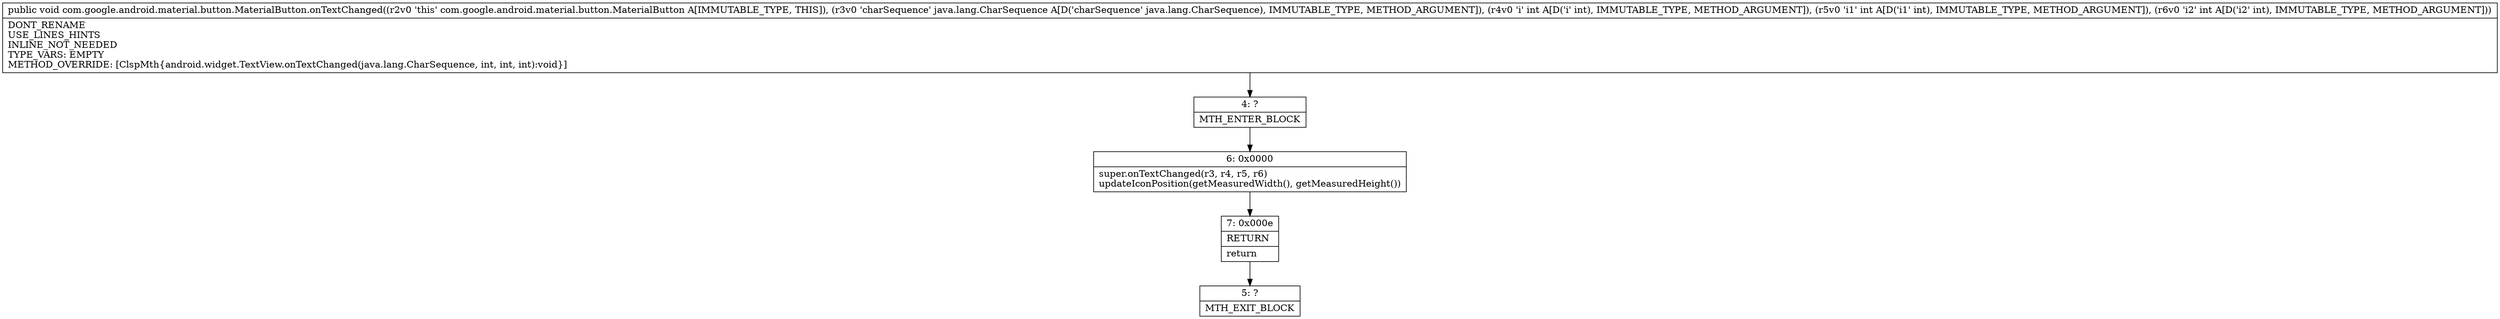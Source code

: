 digraph "CFG forcom.google.android.material.button.MaterialButton.onTextChanged(Ljava\/lang\/CharSequence;III)V" {
Node_4 [shape=record,label="{4\:\ ?|MTH_ENTER_BLOCK\l}"];
Node_6 [shape=record,label="{6\:\ 0x0000|super.onTextChanged(r3, r4, r5, r6)\lupdateIconPosition(getMeasuredWidth(), getMeasuredHeight())\l}"];
Node_7 [shape=record,label="{7\:\ 0x000e|RETURN\l|return\l}"];
Node_5 [shape=record,label="{5\:\ ?|MTH_EXIT_BLOCK\l}"];
MethodNode[shape=record,label="{public void com.google.android.material.button.MaterialButton.onTextChanged((r2v0 'this' com.google.android.material.button.MaterialButton A[IMMUTABLE_TYPE, THIS]), (r3v0 'charSequence' java.lang.CharSequence A[D('charSequence' java.lang.CharSequence), IMMUTABLE_TYPE, METHOD_ARGUMENT]), (r4v0 'i' int A[D('i' int), IMMUTABLE_TYPE, METHOD_ARGUMENT]), (r5v0 'i1' int A[D('i1' int), IMMUTABLE_TYPE, METHOD_ARGUMENT]), (r6v0 'i2' int A[D('i2' int), IMMUTABLE_TYPE, METHOD_ARGUMENT]))  | DONT_RENAME\lUSE_LINES_HINTS\lINLINE_NOT_NEEDED\lTYPE_VARS: EMPTY\lMETHOD_OVERRIDE: [ClspMth\{android.widget.TextView.onTextChanged(java.lang.CharSequence, int, int, int):void\}]\l}"];
MethodNode -> Node_4;Node_4 -> Node_6;
Node_6 -> Node_7;
Node_7 -> Node_5;
}

